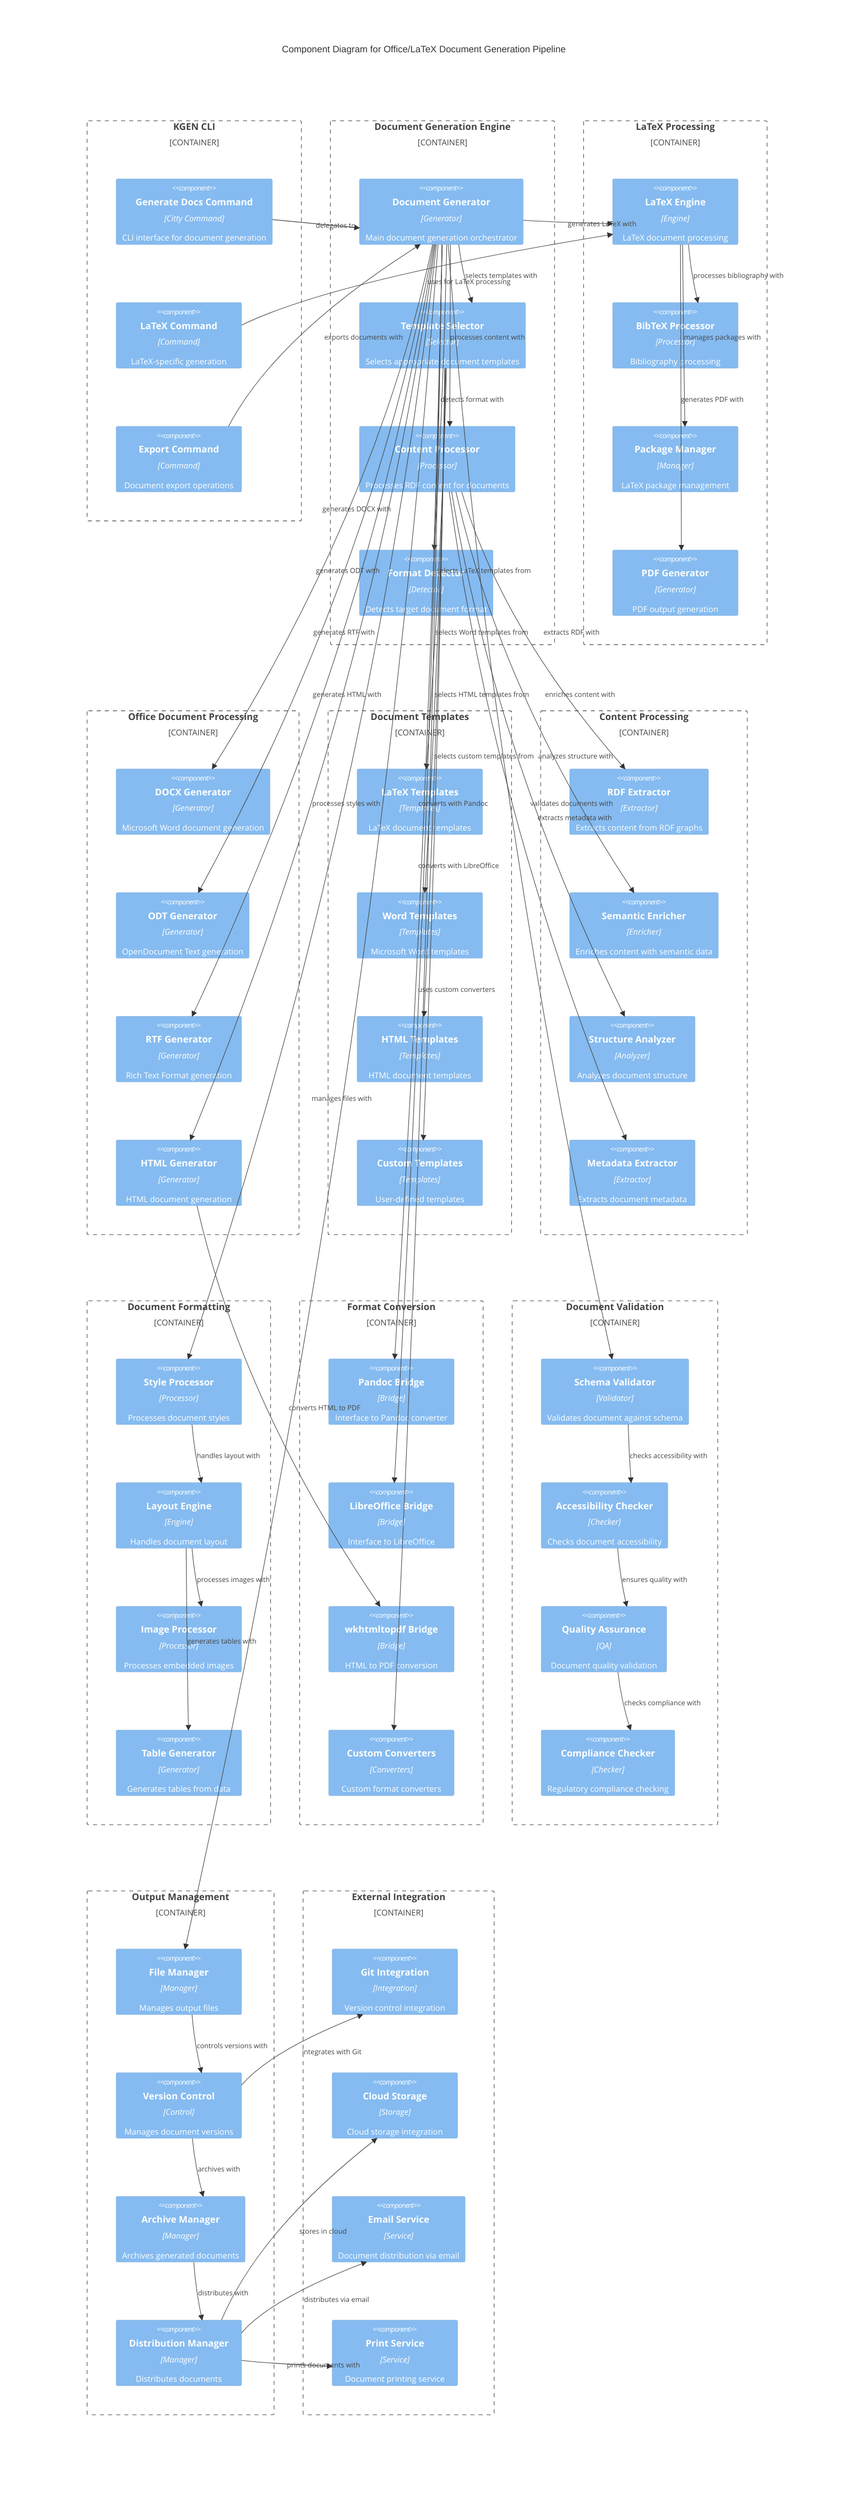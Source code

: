 C4Component
    title Component Diagram for Office/LaTeX Document Generation Pipeline
    
    Container_Boundary(cli, "KGEN CLI") {
        Component(generateCmd, "Generate Docs Command", "Citty Command", "CLI interface for document generation")
        Component(latexCmd, "LaTeX Command", "Command", "LaTeX-specific generation")
        Component(exportCmd, "Export Command", "Command", "Document export operations")
    }
    
    Container_Boundary(generation, "Document Generation Engine") {
        Component(docGenerator, "Document Generator", "Generator", "Main document generation orchestrator")
        Component(templateSelector, "Template Selector", "Selector", "Selects appropriate document templates")
        Component(contentProcessor, "Content Processor", "Processor", "Processes RDF content for documents")
        Component(formatDetector, "Format Detector", "Detector", "Detects target document format")
    }
    
    Container_Boundary(latex, "LaTeX Processing") {
        Component(latexEngine, "LaTeX Engine", "Engine", "LaTeX document processing")
        Component(bibtexProcessor, "BibTeX Processor", "Processor", "Bibliography processing")
        Component(packageManager, "Package Manager", "Manager", "LaTeX package management")
        Component(pdfGenerator, "PDF Generator", "Generator", "PDF output generation")
    }
    
    Container_Boundary(office, "Office Document Processing") {
        Component(docxGenerator, "DOCX Generator", "Generator", "Microsoft Word document generation")
        Component(odtGenerator, "ODT Generator", "Generator", "OpenDocument Text generation")
        Component(rtfGenerator, "RTF Generator", "Generator", "Rich Text Format generation")
        Component(htmlGenerator, "HTML Generator", "Generator", "HTML document generation")
    }
    
    Container_Boundary(templating, "Document Templates") {
        Component(latexTemplates, "LaTeX Templates", "Templates", "LaTeX document templates")
        Component(wordTemplates, "Word Templates", "Templates", "Microsoft Word templates")
        Component(htmlTemplates, "HTML Templates", "Templates", "HTML document templates")
        Component(customTemplates, "Custom Templates", "Templates", "User-defined templates")
    }
    
    Container_Boundary(content, "Content Processing") {
        Component(rdfExtractor, "RDF Extractor", "Extractor", "Extracts content from RDF graphs")
        Component(semanticEnricher, "Semantic Enricher", "Enricher", "Enriches content with semantic data")
        Component(structureAnalyzer, "Structure Analyzer", "Analyzer", "Analyzes document structure")
        Component(metadataExtractor, "Metadata Extractor", "Extractor", "Extracts document metadata")
    }
    
    Container_Boundary(formatting, "Document Formatting") {
        Component(styleProcessor, "Style Processor", "Processor", "Processes document styles")
        Component(layoutEngine, "Layout Engine", "Engine", "Handles document layout")
        Component(imageProcessor, "Image Processor", "Processor", "Processes embedded images")
        Component(tableGenerator, "Table Generator", "Generator", "Generates tables from data")
    }
    
    Container_Boundary(conversion, "Format Conversion") {
        Component(pandocBridge, "Pandoc Bridge", "Bridge", "Interface to Pandoc converter")
        Component(libreOfficeBridge, "LibreOffice Bridge", "Bridge", "Interface to LibreOffice")
        Component(wkhtmltopdfBridge, "wkhtmltopdf Bridge", "Bridge", "HTML to PDF conversion")
        Component(customConverters, "Custom Converters", "Converters", "Custom format converters")
    }
    
    Container_Boundary(validation, "Document Validation") {
        Component(schemaValidator, "Schema Validator", "Validator", "Validates document against schema")
        Component(accessibilityChecker, "Accessibility Checker", "Checker", "Checks document accessibility")
        Component(qualityAssurance, "Quality Assurance", "QA", "Document quality validation")
        Component(complianceChecker, "Compliance Checker", "Checker", "Regulatory compliance checking")
    }
    
    Container_Boundary(output, "Output Management") {
        Component(fileManager, "File Manager", "Manager", "Manages output files")
        Component(versionControl, "Version Control", "Control", "Manages document versions")
        Component(archiveManager, "Archive Manager", "Manager", "Archives generated documents")
        Component(distributionManager, "Distribution Manager", "Manager", "Distributes documents")
    }
    
    Container_Boundary(integration, "External Integration") {
        Component(gitIntegration, "Git Integration", "Integration", "Version control integration")
        Component(cloudStorage, "Cloud Storage", "Storage", "Cloud storage integration")
        Component(emailService, "Email Service", "Service", "Document distribution via email")
        Component(printService, "Print Service", "Service", "Document printing service")
    }
    
    Rel(generateCmd, docGenerator, "delegates to")
    Rel(latexCmd, latexEngine, "uses for LaTeX processing")
    Rel(exportCmd, docGenerator, "exports documents with")
    
    Rel(docGenerator, templateSelector, "selects templates with")
    Rel(docGenerator, contentProcessor, "processes content with")
    Rel(docGenerator, formatDetector, "detects format with")
    
    Rel(docGenerator, latexEngine, "generates LaTeX with")
    Rel(latexEngine, bibtexProcessor, "processes bibliography with")
    Rel(latexEngine, packageManager, "manages packages with")
    Rel(latexEngine, pdfGenerator, "generates PDF with")
    
    Rel(docGenerator, docxGenerator, "generates DOCX with")
    Rel(docGenerator, odtGenerator, "generates ODT with")
    Rel(docGenerator, rtfGenerator, "generates RTF with")
    Rel(docGenerator, htmlGenerator, "generates HTML with")
    
    Rel(templateSelector, latexTemplates, "selects LaTeX templates from")
    Rel(templateSelector, wordTemplates, "selects Word templates from")
    Rel(templateSelector, htmlTemplates, "selects HTML templates from")
    Rel(templateSelector, customTemplates, "selects custom templates from")
    
    Rel(contentProcessor, rdfExtractor, "extracts RDF with")
    Rel(contentProcessor, semanticEnricher, "enriches content with")
    Rel(contentProcessor, structureAnalyzer, "analyzes structure with")
    Rel(contentProcessor, metadataExtractor, "extracts metadata with")
    
    Rel(docGenerator, styleProcessor, "processes styles with")
    Rel(styleProcessor, layoutEngine, "handles layout with")
    Rel(layoutEngine, imageProcessor, "processes images with")
    Rel(layoutEngine, tableGenerator, "generates tables with")
    
    Rel(docGenerator, pandocBridge, "converts with Pandoc")
    Rel(docGenerator, libreOfficeBridge, "converts with LibreOffice")
    Rel(htmlGenerator, wkhtmltopdfBridge, "converts HTML to PDF")
    Rel(docGenerator, customConverters, "uses custom converters")
    
    Rel(docGenerator, schemaValidator, "validates documents with")
    Rel(schemaValidator, accessibilityChecker, "checks accessibility with")
    Rel(accessibilityChecker, qualityAssurance, "ensures quality with")
    Rel(qualityAssurance, complianceChecker, "checks compliance with")
    
    Rel(docGenerator, fileManager, "manages files with")
    Rel(fileManager, versionControl, "controls versions with")
    Rel(versionControl, archiveManager, "archives with")
    Rel(archiveManager, distributionManager, "distributes with")
    
    Rel(versionControl, gitIntegration, "integrates with Git")
    Rel(distributionManager, cloudStorage, "stores in cloud")
    Rel(distributionManager, emailService, "distributes via email")
    Rel(distributionManager, printService, "prints documents with")
    
    UpdateLayoutConfig($c4ShapeInRow="3", $c4BoundaryInRow="3")